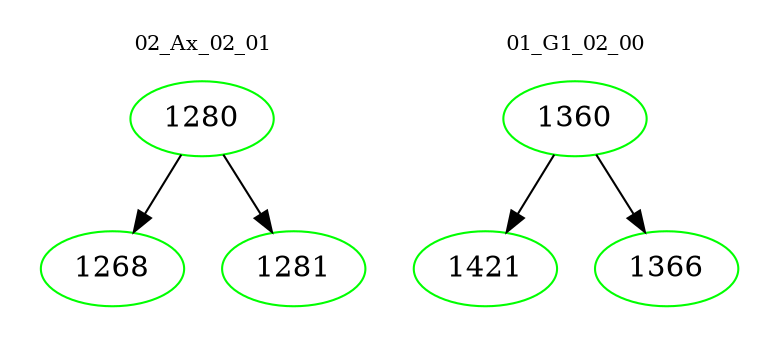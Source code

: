 digraph{
subgraph cluster_0 {
color = white
label = "02_Ax_02_01";
fontsize=10;
T0_1280 [label="1280", color="green"]
T0_1280 -> T0_1268 [color="black"]
T0_1268 [label="1268", color="green"]
T0_1280 -> T0_1281 [color="black"]
T0_1281 [label="1281", color="green"]
}
subgraph cluster_1 {
color = white
label = "01_G1_02_00";
fontsize=10;
T1_1360 [label="1360", color="green"]
T1_1360 -> T1_1421 [color="black"]
T1_1421 [label="1421", color="green"]
T1_1360 -> T1_1366 [color="black"]
T1_1366 [label="1366", color="green"]
}
}
